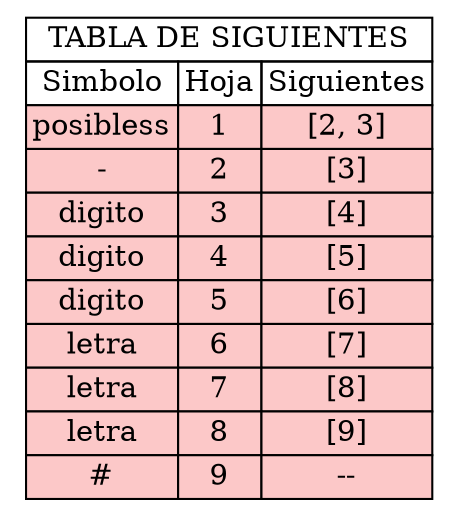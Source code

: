 digraph { 
 tbl1 [
shape=plaintext
 label=<
<table border='0' cellborder='1' cellspacing='0'>
<tr><td colspan="3">TABLA DE SIGUIENTES</td></tr>
<th><td>Simbolo</td><td>Hoja</td><td>Siguientes</td></th><tr><td bgcolor="#fcc8c8">posibless</td><td bgcolor="#fcc8c8">1</td><td bgcolor="#fcc8c8">[2, 3]</td></tr>
<tr><td bgcolor="#fcc8c8">-</td><td bgcolor="#fcc8c8">2</td><td bgcolor="#fcc8c8">[3]</td></tr>
<tr><td bgcolor="#fcc8c8">digito</td><td bgcolor="#fcc8c8">3</td><td bgcolor="#fcc8c8">[4]</td></tr>
<tr><td bgcolor="#fcc8c8">digito</td><td bgcolor="#fcc8c8">4</td><td bgcolor="#fcc8c8">[5]</td></tr>
<tr><td bgcolor="#fcc8c8">digito</td><td bgcolor="#fcc8c8">5</td><td bgcolor="#fcc8c8">[6]</td></tr>
<tr><td bgcolor="#fcc8c8">letra</td><td bgcolor="#fcc8c8">6</td><td bgcolor="#fcc8c8">[7]</td></tr>
<tr><td bgcolor="#fcc8c8">letra</td><td bgcolor="#fcc8c8">7</td><td bgcolor="#fcc8c8">[8]</td></tr>
<tr><td bgcolor="#fcc8c8">letra</td><td bgcolor="#fcc8c8">8</td><td bgcolor="#fcc8c8">[9]</td></tr>
<tr><td bgcolor="#fcc8c8">#</td><td bgcolor="#fcc8c8">9</td><td bgcolor="#fcc8c8">--</td></tr>
</table>
>];
}
